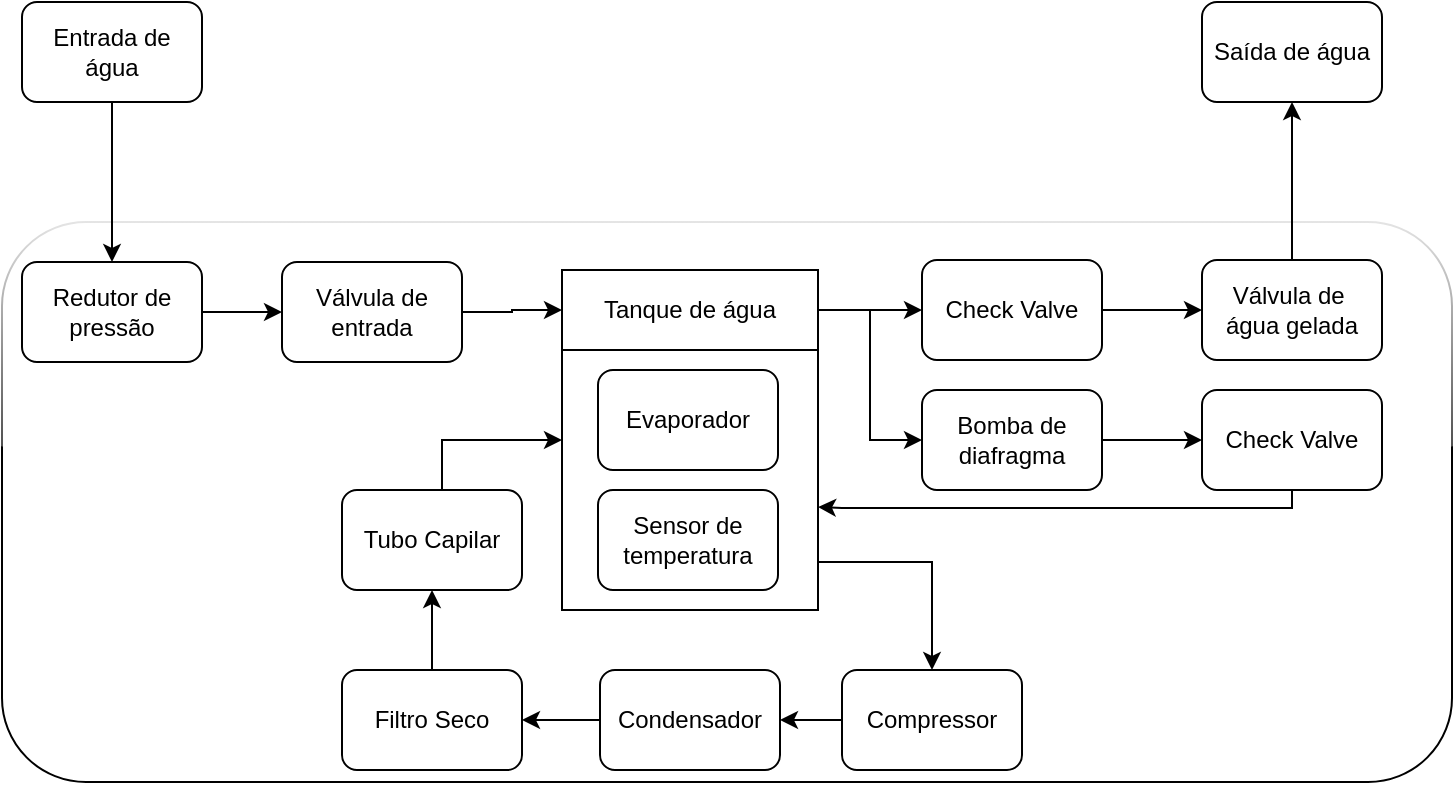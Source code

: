 <mxfile version="24.7.17">
  <diagram name="Página-1" id="4iAVA3ac8XLfmWDoB-LY">
    <mxGraphModel dx="1134" dy="597" grid="1" gridSize="10" guides="1" tooltips="1" connect="1" arrows="1" fold="1" page="1" pageScale="1" pageWidth="827" pageHeight="1169" math="0" shadow="0">
      <root>
        <mxCell id="0" />
        <mxCell id="1" parent="0" />
        <mxCell id="1HiiKMjsXerNrMeJCwqZ-43" value="" style="rounded=1;whiteSpace=wrap;html=1;glass=1;" vertex="1" parent="1">
          <mxGeometry x="20" y="280" width="725" height="280" as="geometry" />
        </mxCell>
        <mxCell id="1HiiKMjsXerNrMeJCwqZ-25" value="" style="edgeStyle=orthogonalEdgeStyle;rounded=0;orthogonalLoop=1;jettySize=auto;html=1;" edge="1" parent="1" source="1HiiKMjsXerNrMeJCwqZ-1" target="1HiiKMjsXerNrMeJCwqZ-23">
          <mxGeometry relative="1" as="geometry" />
        </mxCell>
        <mxCell id="1HiiKMjsXerNrMeJCwqZ-1" value="Entrada de água" style="rounded=1;whiteSpace=wrap;html=1;fillStyle=auto;strokeColor=#000000;" vertex="1" parent="1">
          <mxGeometry x="30" y="170" width="90" height="50" as="geometry" />
        </mxCell>
        <mxCell id="1HiiKMjsXerNrMeJCwqZ-13" value="" style="edgeStyle=orthogonalEdgeStyle;rounded=0;orthogonalLoop=1;jettySize=auto;html=1;" edge="1" parent="1" source="1HiiKMjsXerNrMeJCwqZ-2" target="1HiiKMjsXerNrMeJCwqZ-3">
          <mxGeometry relative="1" as="geometry" />
        </mxCell>
        <mxCell id="1HiiKMjsXerNrMeJCwqZ-2" value="Compressor" style="rounded=1;whiteSpace=wrap;html=1;" vertex="1" parent="1">
          <mxGeometry x="440" y="504" width="90" height="50" as="geometry" />
        </mxCell>
        <mxCell id="1HiiKMjsXerNrMeJCwqZ-12" value="" style="edgeStyle=orthogonalEdgeStyle;rounded=0;orthogonalLoop=1;jettySize=auto;html=1;" edge="1" parent="1" source="1HiiKMjsXerNrMeJCwqZ-3" target="1HiiKMjsXerNrMeJCwqZ-4">
          <mxGeometry relative="1" as="geometry" />
        </mxCell>
        <mxCell id="1HiiKMjsXerNrMeJCwqZ-3" value="Condensador" style="rounded=1;whiteSpace=wrap;html=1;" vertex="1" parent="1">
          <mxGeometry x="319" y="504" width="90" height="50" as="geometry" />
        </mxCell>
        <mxCell id="1HiiKMjsXerNrMeJCwqZ-11" value="" style="edgeStyle=orthogonalEdgeStyle;rounded=0;orthogonalLoop=1;jettySize=auto;html=1;" edge="1" parent="1" source="1HiiKMjsXerNrMeJCwqZ-4" target="1HiiKMjsXerNrMeJCwqZ-5">
          <mxGeometry relative="1" as="geometry" />
        </mxCell>
        <mxCell id="1HiiKMjsXerNrMeJCwqZ-4" value="Filtro Seco" style="rounded=1;whiteSpace=wrap;html=1;" vertex="1" parent="1">
          <mxGeometry x="190" y="504" width="90" height="50" as="geometry" />
        </mxCell>
        <mxCell id="1HiiKMjsXerNrMeJCwqZ-22" style="edgeStyle=orthogonalEdgeStyle;rounded=0;orthogonalLoop=1;jettySize=auto;html=1;entryX=0;entryY=0.5;entryDx=0;entryDy=0;" edge="1" parent="1" source="1HiiKMjsXerNrMeJCwqZ-5" target="1HiiKMjsXerNrMeJCwqZ-14">
          <mxGeometry relative="1" as="geometry">
            <Array as="points">
              <mxPoint x="240" y="389" />
            </Array>
          </mxGeometry>
        </mxCell>
        <mxCell id="1HiiKMjsXerNrMeJCwqZ-5" value="Tubo Capilar" style="rounded=1;whiteSpace=wrap;html=1;" vertex="1" parent="1">
          <mxGeometry x="190" y="414" width="90" height="50" as="geometry" />
        </mxCell>
        <mxCell id="1HiiKMjsXerNrMeJCwqZ-39" style="edgeStyle=orthogonalEdgeStyle;rounded=0;orthogonalLoop=1;jettySize=auto;html=1;entryX=1;entryY=0.75;entryDx=0;entryDy=0;exitX=0.5;exitY=1;exitDx=0;exitDy=0;" edge="1" parent="1" source="1HiiKMjsXerNrMeJCwqZ-8">
          <mxGeometry relative="1" as="geometry">
            <mxPoint x="428" y="422.5" as="targetPoint" />
            <mxPoint x="665" y="410" as="sourcePoint" />
            <Array as="points">
              <mxPoint x="665" y="423" />
              <mxPoint x="440" y="423" />
            </Array>
          </mxGeometry>
        </mxCell>
        <mxCell id="1HiiKMjsXerNrMeJCwqZ-8" value="Check Valve" style="rounded=1;whiteSpace=wrap;html=1;" vertex="1" parent="1">
          <mxGeometry x="620" y="364" width="90" height="50" as="geometry" />
        </mxCell>
        <mxCell id="1HiiKMjsXerNrMeJCwqZ-18" value="" style="group" vertex="1" connectable="0" parent="1">
          <mxGeometry x="300" y="304" width="128" height="170" as="geometry" />
        </mxCell>
        <mxCell id="1HiiKMjsXerNrMeJCwqZ-14" value="&lt;p&gt;&lt;/p&gt;&lt;p style=&quot;padding-right: 0px; margin-top: 12px;&quot;&gt;&lt;br&gt;&lt;/p&gt;&lt;p&gt;&lt;/p&gt;" style="rounded=0;whiteSpace=wrap;html=1;fillStyle=auto;gradientColor=none;fillColor=default;glass=0;" vertex="1" parent="1HiiKMjsXerNrMeJCwqZ-18">
          <mxGeometry width="128" height="170" as="geometry" />
        </mxCell>
        <mxCell id="1HiiKMjsXerNrMeJCwqZ-6" value="Evaporador" style="rounded=1;whiteSpace=wrap;html=1;" vertex="1" parent="1HiiKMjsXerNrMeJCwqZ-18">
          <mxGeometry x="18" y="50" width="90" height="50" as="geometry" />
        </mxCell>
        <mxCell id="1HiiKMjsXerNrMeJCwqZ-7" value="Sensor de temperatura" style="rounded=1;whiteSpace=wrap;html=1;" vertex="1" parent="1HiiKMjsXerNrMeJCwqZ-18">
          <mxGeometry x="18" y="110" width="90" height="50" as="geometry" />
        </mxCell>
        <mxCell id="1HiiKMjsXerNrMeJCwqZ-17" value="Tanque de água" style="rounded=0;whiteSpace=wrap;html=1;" vertex="1" parent="1HiiKMjsXerNrMeJCwqZ-18">
          <mxGeometry width="128" height="40" as="geometry" />
        </mxCell>
        <mxCell id="1HiiKMjsXerNrMeJCwqZ-26" value="" style="edgeStyle=orthogonalEdgeStyle;rounded=0;orthogonalLoop=1;jettySize=auto;html=1;" edge="1" parent="1" source="1HiiKMjsXerNrMeJCwqZ-23" target="1HiiKMjsXerNrMeJCwqZ-24">
          <mxGeometry relative="1" as="geometry" />
        </mxCell>
        <mxCell id="1HiiKMjsXerNrMeJCwqZ-23" value="Redutor de pressão" style="rounded=1;whiteSpace=wrap;html=1;" vertex="1" parent="1">
          <mxGeometry x="30" y="300" width="90" height="50" as="geometry" />
        </mxCell>
        <mxCell id="1HiiKMjsXerNrMeJCwqZ-30" style="edgeStyle=orthogonalEdgeStyle;rounded=0;orthogonalLoop=1;jettySize=auto;html=1;entryX=0;entryY=0.5;entryDx=0;entryDy=0;" edge="1" parent="1" source="1HiiKMjsXerNrMeJCwqZ-24" target="1HiiKMjsXerNrMeJCwqZ-17">
          <mxGeometry relative="1" as="geometry" />
        </mxCell>
        <mxCell id="1HiiKMjsXerNrMeJCwqZ-24" value="Válvula de entrada" style="rounded=1;whiteSpace=wrap;html=1;" vertex="1" parent="1">
          <mxGeometry x="160" y="300" width="90" height="50" as="geometry" />
        </mxCell>
        <mxCell id="1HiiKMjsXerNrMeJCwqZ-32" style="edgeStyle=orthogonalEdgeStyle;rounded=0;orthogonalLoop=1;jettySize=auto;html=1;entryX=0.5;entryY=0;entryDx=0;entryDy=0;" edge="1" parent="1" source="1HiiKMjsXerNrMeJCwqZ-14" target="1HiiKMjsXerNrMeJCwqZ-2">
          <mxGeometry relative="1" as="geometry">
            <Array as="points">
              <mxPoint x="485" y="450" />
            </Array>
          </mxGeometry>
        </mxCell>
        <mxCell id="1HiiKMjsXerNrMeJCwqZ-37" value="" style="edgeStyle=orthogonalEdgeStyle;rounded=0;orthogonalLoop=1;jettySize=auto;html=1;" edge="1" parent="1" source="1HiiKMjsXerNrMeJCwqZ-33" target="1HiiKMjsXerNrMeJCwqZ-8">
          <mxGeometry relative="1" as="geometry" />
        </mxCell>
        <mxCell id="1HiiKMjsXerNrMeJCwqZ-33" value="Bomba de diafragma" style="rounded=1;whiteSpace=wrap;html=1;" vertex="1" parent="1">
          <mxGeometry x="480" y="364" width="90" height="50" as="geometry" />
        </mxCell>
        <mxCell id="1HiiKMjsXerNrMeJCwqZ-46" value="" style="edgeStyle=orthogonalEdgeStyle;rounded=0;orthogonalLoop=1;jettySize=auto;html=1;" edge="1" parent="1" source="1HiiKMjsXerNrMeJCwqZ-34" target="1HiiKMjsXerNrMeJCwqZ-45">
          <mxGeometry relative="1" as="geometry" />
        </mxCell>
        <mxCell id="1HiiKMjsXerNrMeJCwqZ-34" value="Válvula de&amp;nbsp; água gelada" style="rounded=1;whiteSpace=wrap;html=1;" vertex="1" parent="1">
          <mxGeometry x="620" y="299" width="90" height="50" as="geometry" />
        </mxCell>
        <mxCell id="1HiiKMjsXerNrMeJCwqZ-41" value="" style="edgeStyle=orthogonalEdgeStyle;rounded=0;orthogonalLoop=1;jettySize=auto;html=1;" edge="1" parent="1" source="1HiiKMjsXerNrMeJCwqZ-35" target="1HiiKMjsXerNrMeJCwqZ-34">
          <mxGeometry relative="1" as="geometry" />
        </mxCell>
        <mxCell id="1HiiKMjsXerNrMeJCwqZ-35" value="Check Valve" style="rounded=1;whiteSpace=wrap;html=1;" vertex="1" parent="1">
          <mxGeometry x="480" y="299" width="90" height="50" as="geometry" />
        </mxCell>
        <mxCell id="1HiiKMjsXerNrMeJCwqZ-36" style="edgeStyle=orthogonalEdgeStyle;rounded=0;orthogonalLoop=1;jettySize=auto;html=1;entryX=0;entryY=0.5;entryDx=0;entryDy=0;" edge="1" parent="1" source="1HiiKMjsXerNrMeJCwqZ-17" target="1HiiKMjsXerNrMeJCwqZ-33">
          <mxGeometry relative="1" as="geometry">
            <Array as="points" />
          </mxGeometry>
        </mxCell>
        <mxCell id="1HiiKMjsXerNrMeJCwqZ-40" style="edgeStyle=orthogonalEdgeStyle;rounded=0;orthogonalLoop=1;jettySize=auto;html=1;entryX=0;entryY=0.5;entryDx=0;entryDy=0;" edge="1" parent="1" source="1HiiKMjsXerNrMeJCwqZ-17" target="1HiiKMjsXerNrMeJCwqZ-35">
          <mxGeometry relative="1" as="geometry" />
        </mxCell>
        <mxCell id="1HiiKMjsXerNrMeJCwqZ-45" value="Saída de água" style="rounded=1;whiteSpace=wrap;html=1;" vertex="1" parent="1">
          <mxGeometry x="620" y="170" width="90" height="50" as="geometry" />
        </mxCell>
      </root>
    </mxGraphModel>
  </diagram>
</mxfile>
